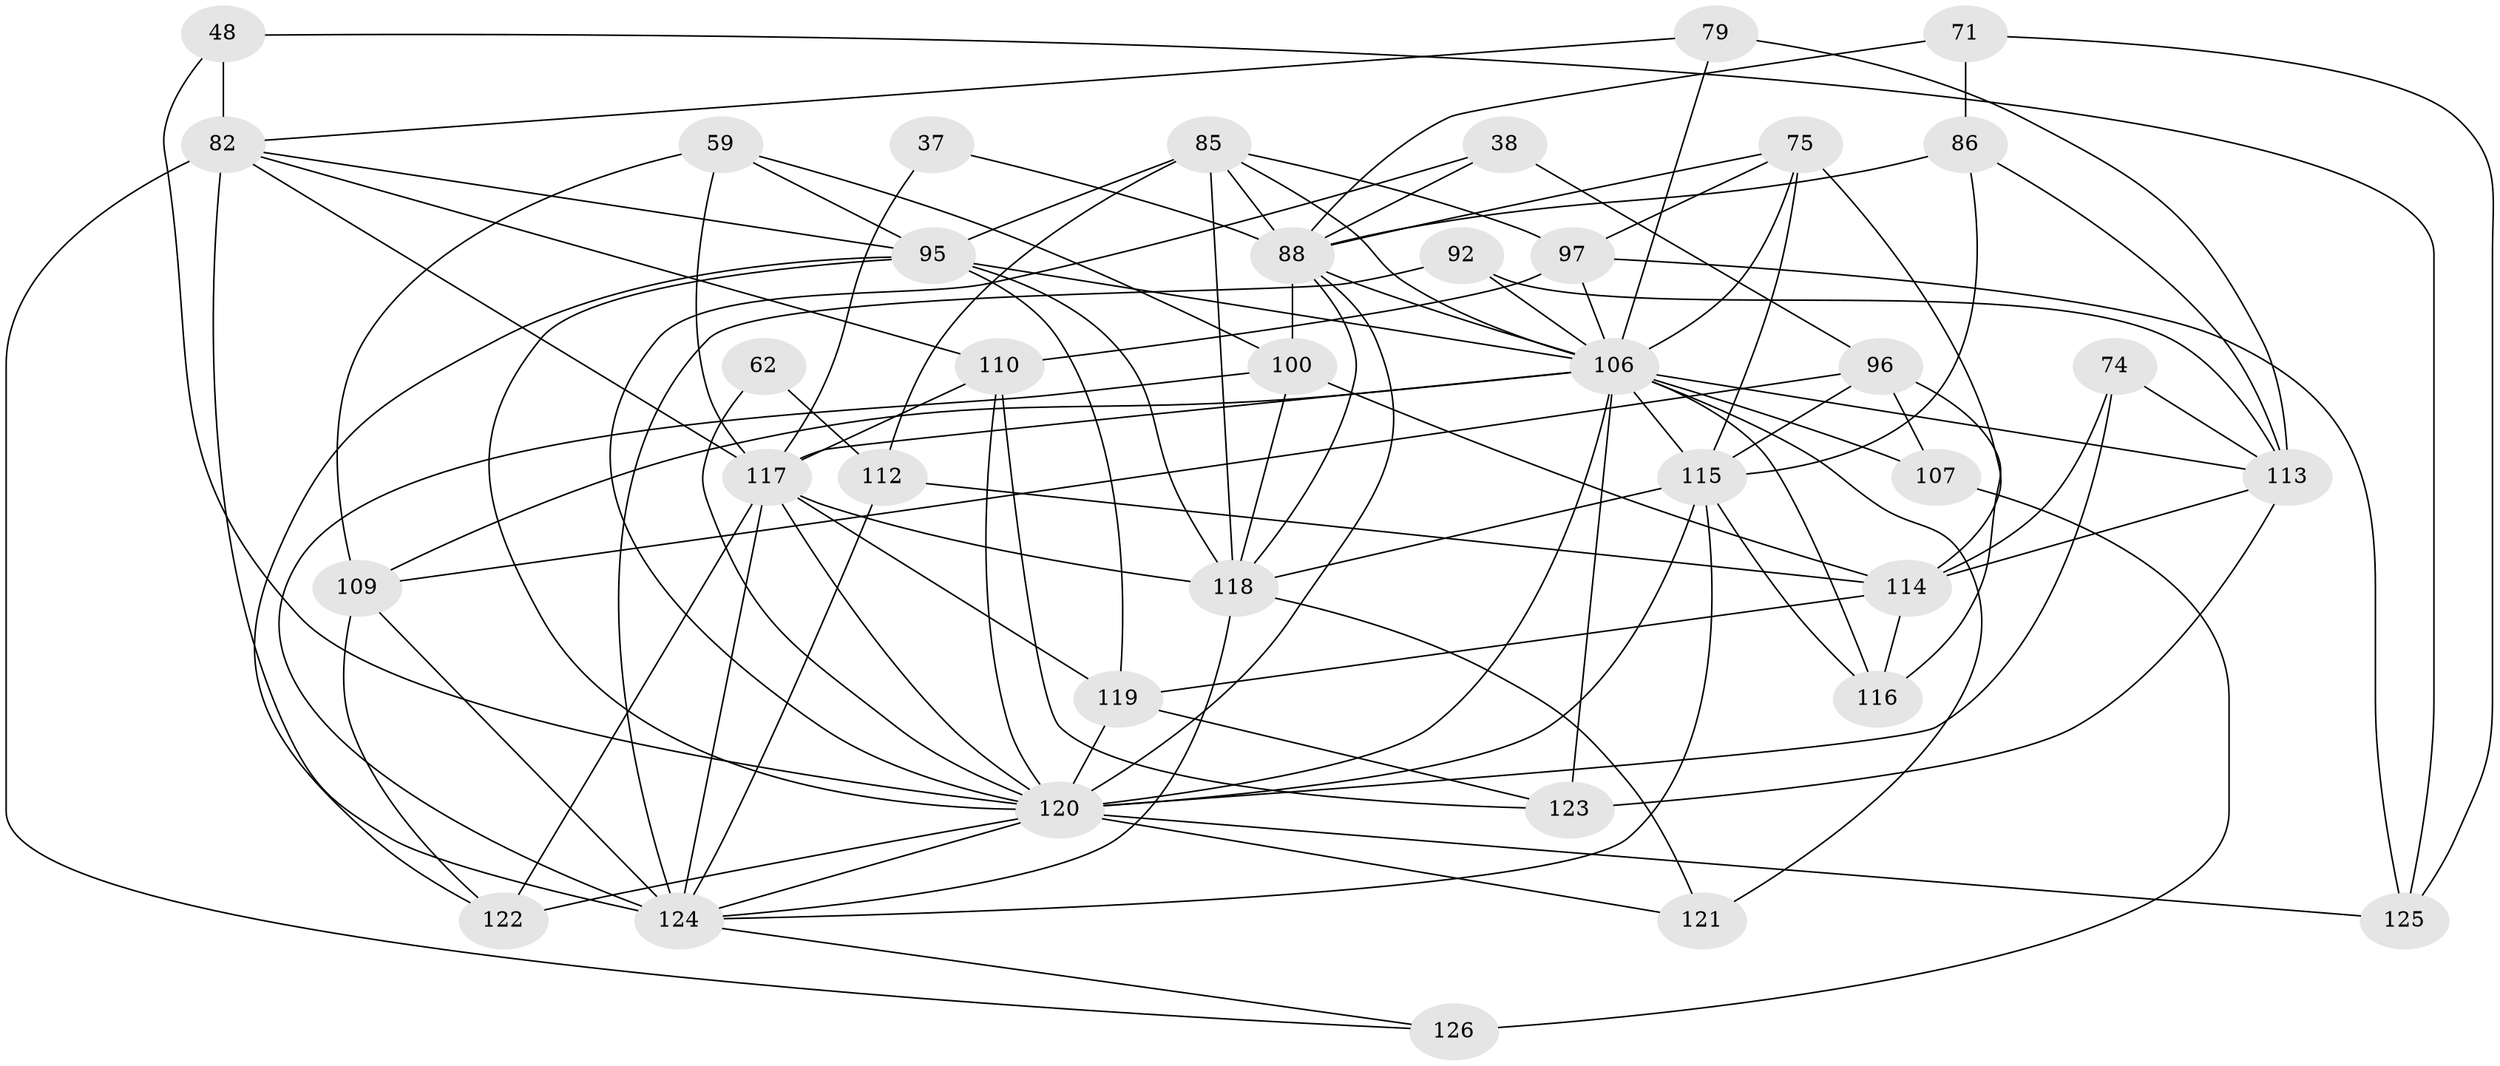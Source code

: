 // original degree distribution, {4: 1.0}
// Generated by graph-tools (version 1.1) at 2025/02/03/04/25 22:02:37]
// undirected, 37 vertices, 103 edges
graph export_dot {
graph [start="1"]
  node [color=gray90,style=filled];
  37;
  38;
  48 [super="+1"];
  59;
  62;
  71;
  74;
  75 [super="+44"];
  79 [super="+41+35"];
  82 [super="+2+66+32"];
  85 [super="+7+57"];
  86 [super="+55"];
  88 [super="+18+36+56"];
  92;
  95 [super="+81+84"];
  96 [super="+20"];
  97 [super="+15+61"];
  100 [super="+42"];
  106 [super="+73+105+101"];
  107 [super="+43"];
  109 [super="+93"];
  110 [super="+23+104"];
  112 [super="+53"];
  113 [super="+83+89"];
  114 [super="+72"];
  115 [super="+80"];
  116 [super="+70"];
  117 [super="+99+64"];
  118 [super="+108"];
  119 [super="+46"];
  120 [super="+76+111+49"];
  121 [super="+94"];
  122 [super="+78+103"];
  123 [super="+28"];
  124 [super="+98+90+102"];
  125;
  126;
  37 -- 117 [weight=2];
  37 -- 88 [weight=2];
  38 -- 96 [weight=2];
  38 -- 88;
  38 -- 120;
  48 -- 125;
  48 -- 120 [weight=2];
  48 -- 82 [weight=3];
  59 -- 109;
  59 -- 100;
  59 -- 117;
  59 -- 95;
  62 -- 112 [weight=2];
  62 -- 120 [weight=2];
  71 -- 125;
  71 -- 86 [weight=2];
  71 -- 88;
  74 -- 120 [weight=2];
  74 -- 114;
  74 -- 113;
  75 -- 106;
  75 -- 115;
  75 -- 97 [weight=2];
  75 -- 114;
  75 -- 88;
  79 -- 82 [weight=2];
  79 -- 113 [weight=2];
  79 -- 106 [weight=4];
  82 -- 126;
  82 -- 117;
  82 -- 110;
  82 -- 95;
  82 -- 124 [weight=3];
  85 -- 97 [weight=2];
  85 -- 112;
  85 -- 106 [weight=2];
  85 -- 95 [weight=3];
  85 -- 88;
  85 -- 118;
  86 -- 113;
  86 -- 88;
  86 -- 115 [weight=2];
  88 -- 100 [weight=2];
  88 -- 106 [weight=3];
  88 -- 120 [weight=3];
  88 -- 118;
  92 -- 106;
  92 -- 113 [weight=2];
  92 -- 124;
  95 -- 120 [weight=2];
  95 -- 118;
  95 -- 106 [weight=2];
  95 -- 122;
  95 -- 119;
  96 -- 116;
  96 -- 107;
  96 -- 115;
  96 -- 109;
  97 -- 125;
  97 -- 110 [weight=2];
  97 -- 106;
  100 -- 114;
  100 -- 118;
  100 -- 124;
  106 -- 107 [weight=3];
  106 -- 113 [weight=2];
  106 -- 121 [weight=2];
  106 -- 116 [weight=2];
  106 -- 117 [weight=4];
  106 -- 123 [weight=2];
  106 -- 120;
  106 -- 109;
  106 -- 115;
  107 -- 126 [weight=2];
  109 -- 124 [weight=2];
  109 -- 122;
  110 -- 117;
  110 -- 123 [weight=2];
  110 -- 120 [weight=2];
  112 -- 114;
  112 -- 124 [weight=2];
  113 -- 123;
  113 -- 114;
  114 -- 116 [weight=2];
  114 -- 119;
  115 -- 120 [weight=2];
  115 -- 116;
  115 -- 118;
  115 -- 124;
  117 -- 122 [weight=5];
  117 -- 119;
  117 -- 118 [weight=4];
  117 -- 120;
  117 -- 124 [weight=2];
  118 -- 121 [weight=2];
  118 -- 124;
  119 -- 120 [weight=2];
  119 -- 123;
  120 -- 121 [weight=2];
  120 -- 122;
  120 -- 124 [weight=2];
  120 -- 125;
  124 -- 126;
}
